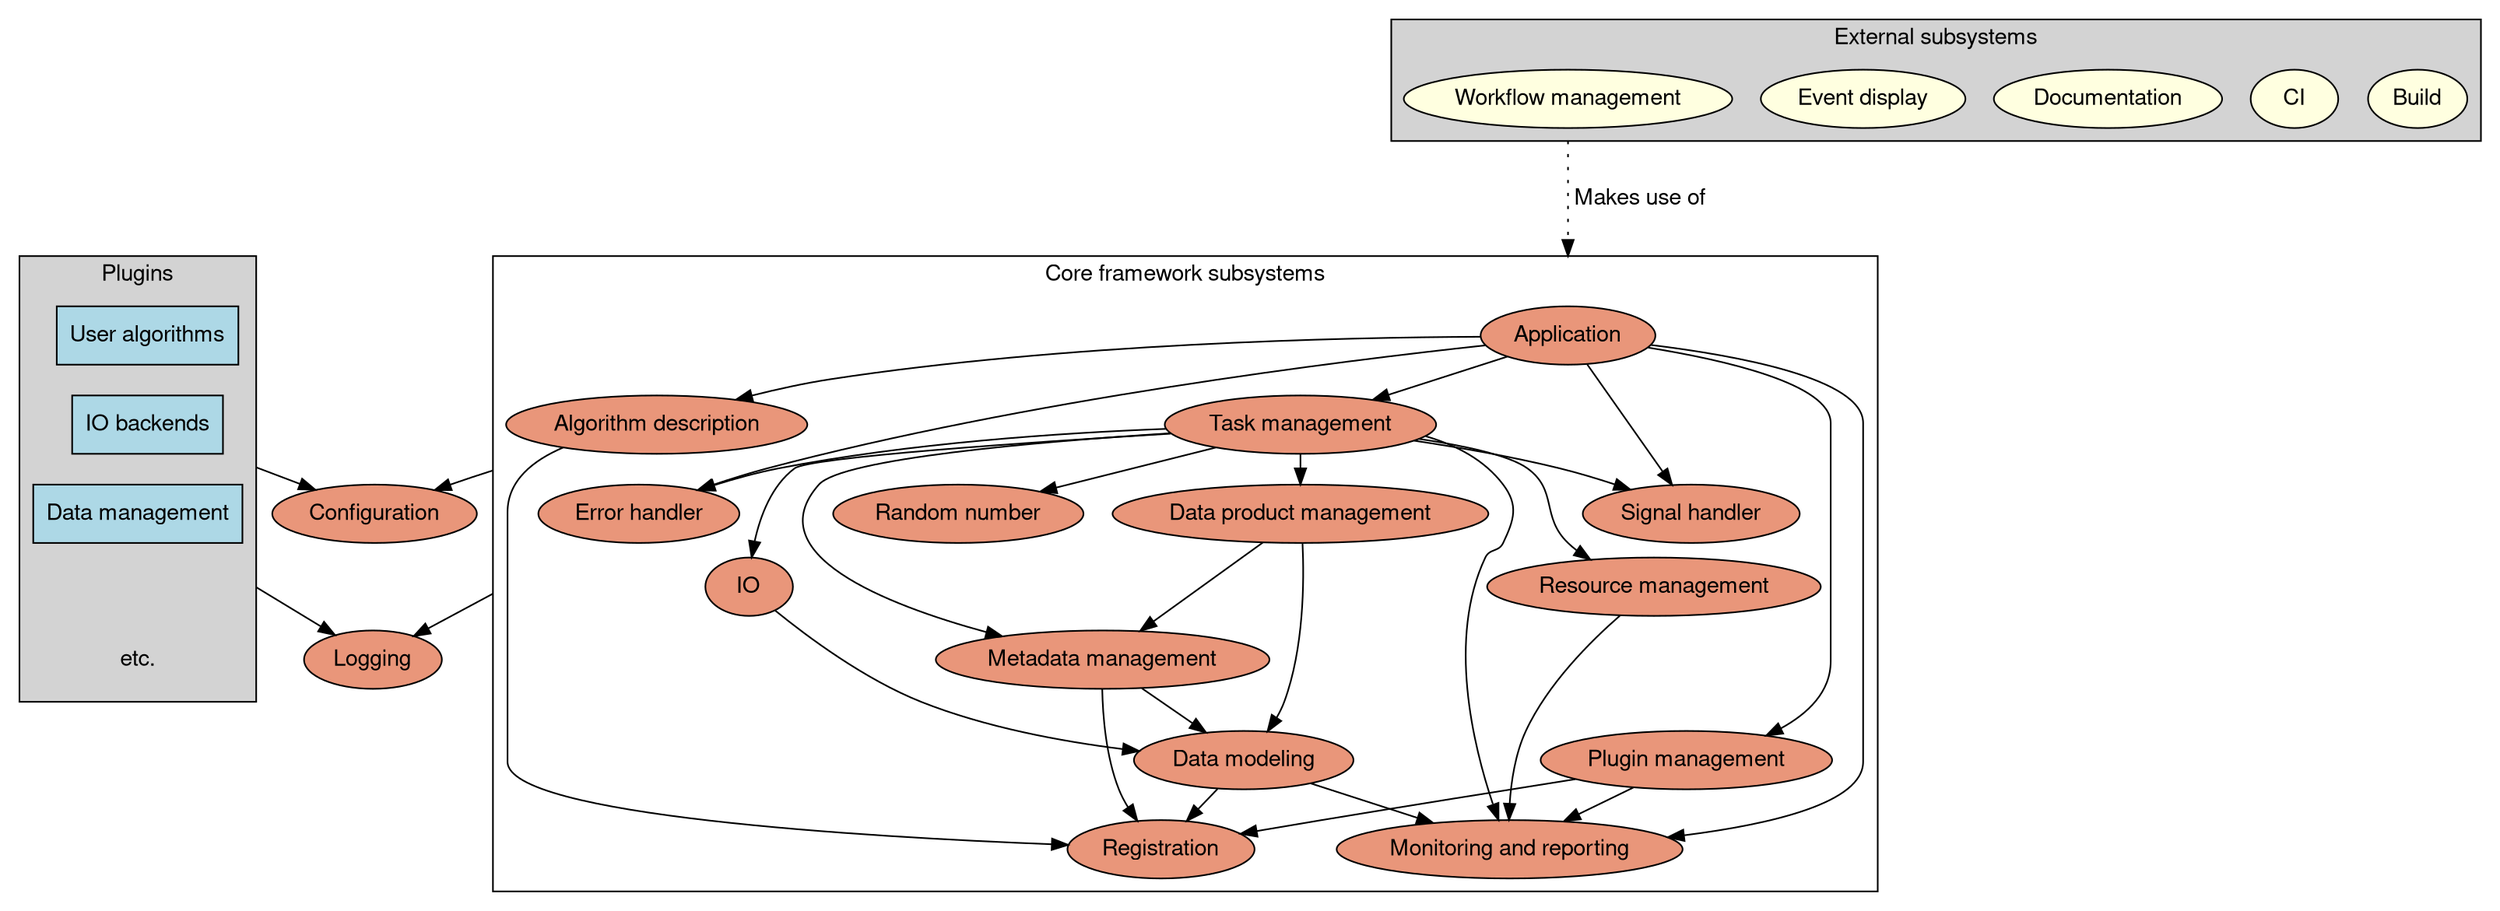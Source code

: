 digraph finite_state_machine {
  fontname="Helvetica,Arial,sans-serif"
  compound=true
  node [fontname="Helvetica,Arial,sans-serif", style=filled, fillcolor=darksalmon];

  logging [label="Logging"];
  configuration [label="Configuration"];

  subgraph cluster_core_subsystems {
    label = "Core framework subsystems";

    algo_description [label="Algorithm description"];
    application [label="Application"];
    data_modeling [label="Data modeling"];
    error_handler [label="Error handler"];
    io [label="IO"];
    data_product_management [label="Data product management"];
    metadata_management [label="Metadata management"];
    monitoring [label="Monitoring and reporting"];
    plugin_management [label="Plugin management"];
    registration [label="Registration"];
    random_number [ label="Random number"];
    resource_management [label="Resource management"];
    signal_handler [label="Signal handler"];
    task_management [label="Task management"];

    { rank=same; algo_description; task_management; }

    algo_description -> registration;

    application -> algo_description;
    application -> error_handler;
    application -> monitoring;
    application -> plugin_management;
    application -> signal_handler;
    application -> task_management;

    data_modeling -> monitoring;
    data_modeling -> registration;

    io -> data_modeling;

    metadata_management -> data_modeling;
    metadata_management -> registration;

    plugin_management -> monitoring;
    plugin_management -> registration;

    resource_management -> monitoring;

    task_management -> error_handler;
    task_management -> io;
    task_management -> data_product_management;
    task_management -> metadata_management;
    task_management -> monitoring;
    task_management -> random_number;
    task_management -> resource_management;
    task_management -> signal_handler;

    data_product_management -> metadata_management;
    data_product_management -> data_modeling;
  }

  subgraph cluster_external {
    label="External subsystems";
    edge [style=invis]
    node [fillcolor=lightyellow];
    style="filled";
    fillcolor="lightgray";

    Build;
    CI;
    Documentation;
    event_display [label="Event display"];
    workflow [label="Workflow management"];
  }

  subgraph cluster_plugins {
    label="Plugins";
    edge [style=invis]
    node [shape=box,fillcolor=lightblue];
    ranksep="0.05";
    style="filled";
    fillcolor="lightgray";

    Algo [label="User algorithms"]
    ROOT [label="IO backends"]
    RUCIO [label="Data management"]
    ellipsis [label="etc.", fillcolor=none, peripheries=0];
    Algo -> ROOT -> RUCIO -> ellipsis;
  }

  algo_description -> configuration [ltail=cluster_core_subsystems];
  error_handler -> logging [ltail=cluster_core_subsystems];

  RUCIO -> logging [ltail=cluster_plugins];
  ROOT -> configuration [ltail=cluster_plugins];
  workflow -> application [ltail=cluster_external,
                           lhead=cluster_core_subsystems,
                           fontname="Helvetica,Arial,sans-serif",
                           label=" Makes use of",
                           style=dotted,
                           minlen=3]
}
